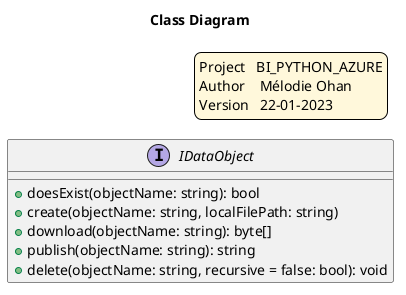 @startuml
skinparam legendBackgroundColor #fff8db

legend top right
    Project   BI_PYTHON_AZURE
    Author    Mélodie Ohan
    Version   22-01-2023
endlegend

title Class Diagram
  Interface IDataObject {
    + doesExist(objectName: string): bool
    + create(objectName: string, localFilePath: string)
    + download(objectName: string): byte[]
    + publish(objectName: string): string
    + delete(objectName: string, recursive = false: bool): void
  }